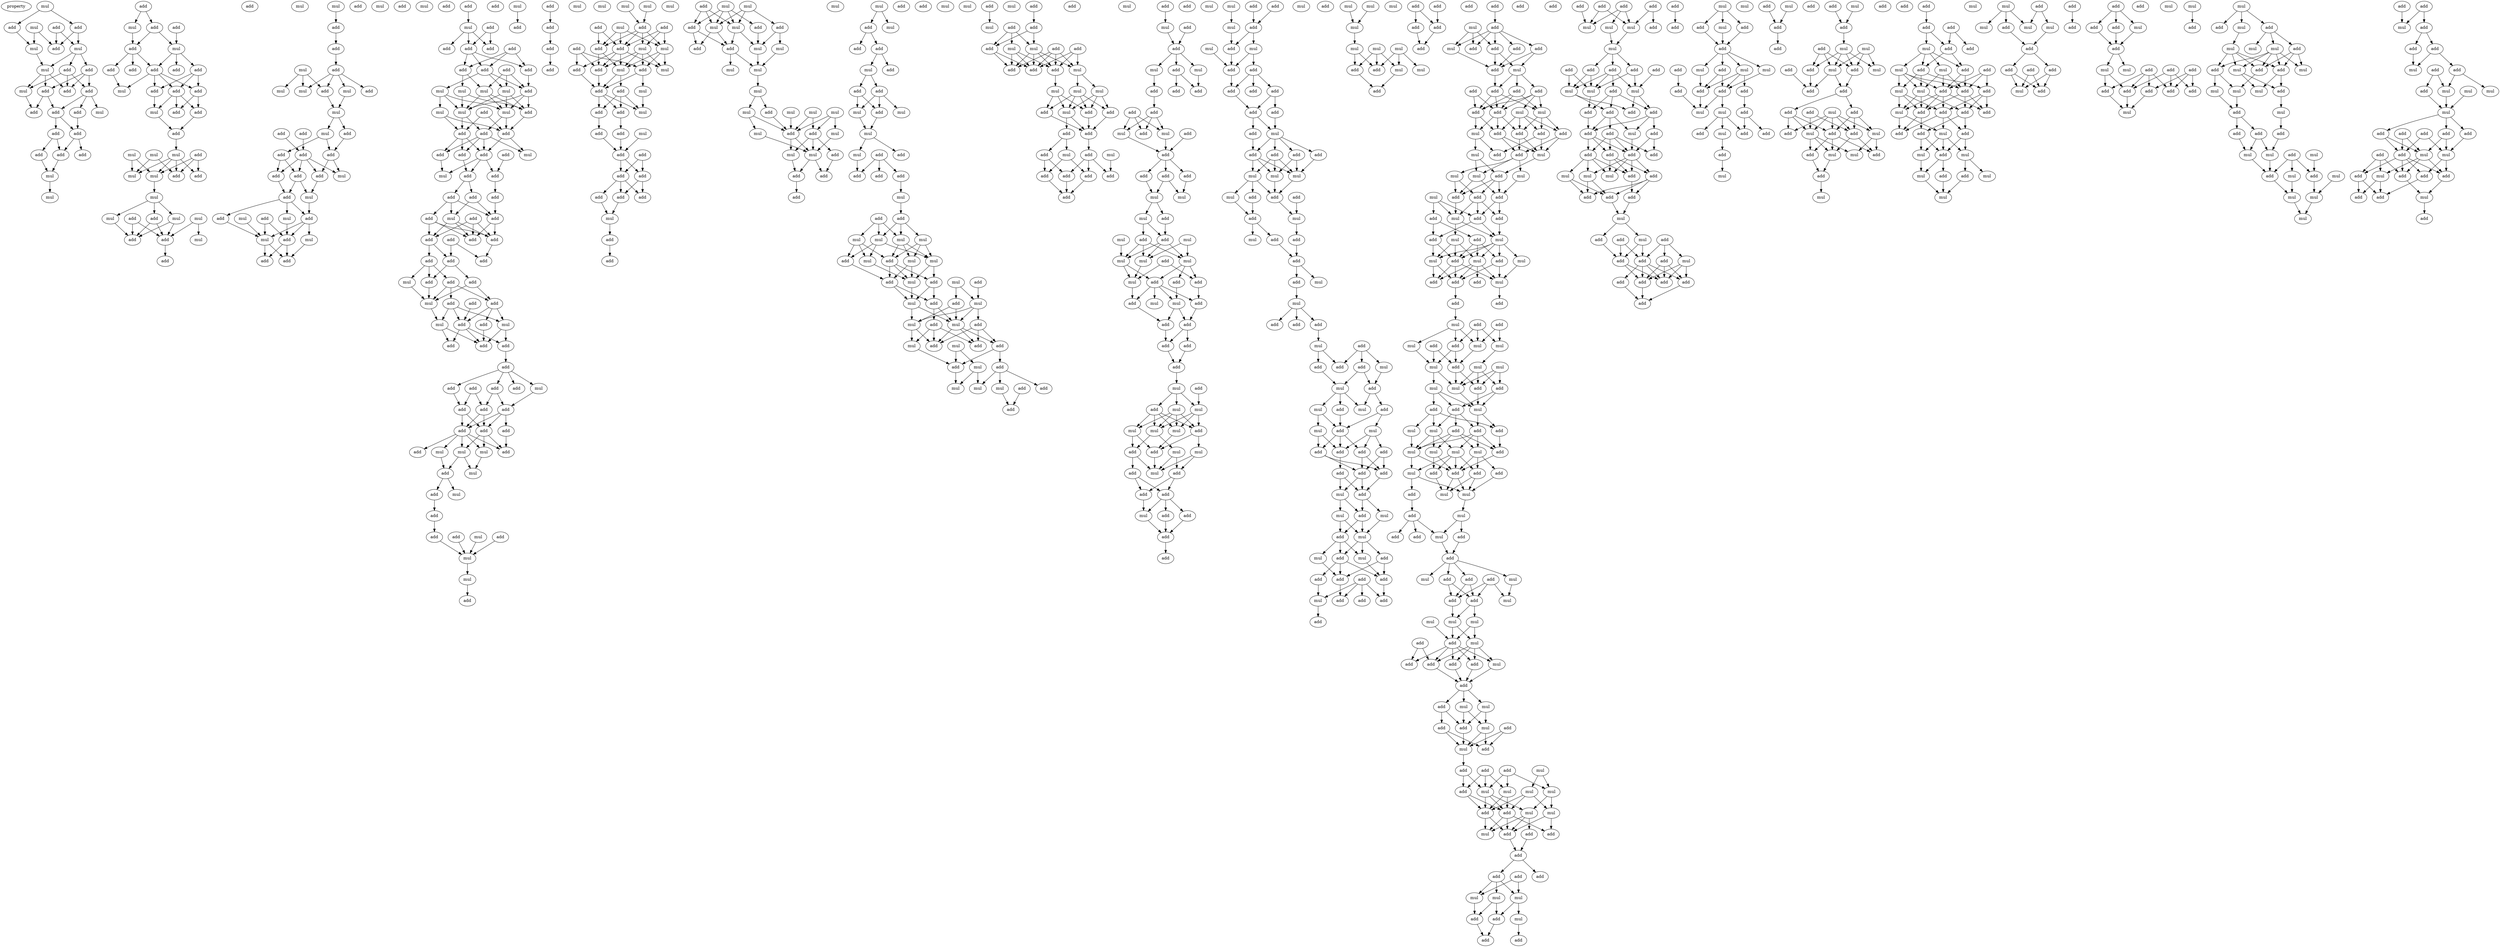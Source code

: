 digraph {
    node [fontcolor=black]
    property [mul=2,lf=1.4]
    0 [ label = mul ];
    1 [ label = add ];
    2 [ label = mul ];
    3 [ label = add ];
    4 [ label = add ];
    5 [ label = mul ];
    6 [ label = add ];
    7 [ label = mul ];
    8 [ label = add ];
    9 [ label = add ];
    10 [ label = mul ];
    11 [ label = add ];
    12 [ label = mul ];
    13 [ label = add ];
    14 [ label = add ];
    15 [ label = add ];
    16 [ label = add ];
    17 [ label = add ];
    18 [ label = mul ];
    19 [ label = add ];
    20 [ label = add ];
    21 [ label = add ];
    22 [ label = add ];
    23 [ label = add ];
    24 [ label = add ];
    25 [ label = mul ];
    26 [ label = mul ];
    27 [ label = mul ];
    28 [ label = add ];
    29 [ label = add ];
    30 [ label = add ];
    31 [ label = mul ];
    32 [ label = add ];
    33 [ label = add ];
    34 [ label = add ];
    35 [ label = add ];
    36 [ label = add ];
    37 [ label = add ];
    38 [ label = add ];
    39 [ label = add ];
    40 [ label = mul ];
    41 [ label = add ];
    42 [ label = mul ];
    43 [ label = add ];
    44 [ label = add ];
    45 [ label = add ];
    46 [ label = mul ];
    47 [ label = add ];
    48 [ label = mul ];
    49 [ label = mul ];
    50 [ label = mul ];
    51 [ label = mul ];
    52 [ label = add ];
    53 [ label = mul ];
    54 [ label = add ];
    55 [ label = mul ];
    56 [ label = mul ];
    57 [ label = add ];
    58 [ label = mul ];
    59 [ label = add ];
    60 [ label = mul ];
    61 [ label = mul ];
    62 [ label = add ];
    63 [ label = add ];
    64 [ label = add ];
    65 [ label = mul ];
    66 [ label = add ];
    67 [ label = add ];
    68 [ label = add ];
    69 [ label = mul ];
    70 [ label = mul ];
    71 [ label = add ];
    72 [ label = mul ];
    73 [ label = add ];
    74 [ label = mul ];
    75 [ label = mul ];
    76 [ label = add ];
    77 [ label = mul ];
    78 [ label = mul ];
    79 [ label = add ];
    80 [ label = add ];
    81 [ label = add ];
    82 [ label = add ];
    83 [ label = add ];
    84 [ label = add ];
    85 [ label = add ];
    86 [ label = mul ];
    87 [ label = add ];
    88 [ label = add ];
    89 [ label = add ];
    90 [ label = mul ];
    91 [ label = mul ];
    92 [ label = add ];
    93 [ label = add ];
    94 [ label = mul ];
    95 [ label = add ];
    96 [ label = mul ];
    97 [ label = mul ];
    98 [ label = add ];
    99 [ label = add ];
    100 [ label = add ];
    101 [ label = add ];
    102 [ label = mul ];
    103 [ label = add ];
    104 [ label = add ];
    105 [ label = mul ];
    106 [ label = add ];
    107 [ label = add ];
    108 [ label = add ];
    109 [ label = add ];
    110 [ label = add ];
    111 [ label = add ];
    112 [ label = add ];
    113 [ label = add ];
    114 [ label = add ];
    115 [ label = add ];
    116 [ label = mul ];
    117 [ label = add ];
    118 [ label = mul ];
    119 [ label = mul ];
    120 [ label = mul ];
    121 [ label = mul ];
    122 [ label = mul ];
    123 [ label = add ];
    124 [ label = add ];
    125 [ label = mul ];
    126 [ label = add ];
    127 [ label = add ];
    128 [ label = add ];
    129 [ label = add ];
    130 [ label = add ];
    131 [ label = add ];
    132 [ label = add ];
    133 [ label = mul ];
    134 [ label = add ];
    135 [ label = mul ];
    136 [ label = add ];
    137 [ label = add ];
    138 [ label = add ];
    139 [ label = add ];
    140 [ label = add ];
    141 [ label = add ];
    142 [ label = mul ];
    143 [ label = add ];
    144 [ label = add ];
    145 [ label = add ];
    146 [ label = add ];
    147 [ label = add ];
    148 [ label = add ];
    149 [ label = add ];
    150 [ label = add ];
    151 [ label = add ];
    152 [ label = mul ];
    153 [ label = add ];
    154 [ label = add ];
    155 [ label = add ];
    156 [ label = mul ];
    157 [ label = add ];
    158 [ label = add ];
    159 [ label = mul ];
    160 [ label = add ];
    161 [ label = add ];
    162 [ label = mul ];
    163 [ label = add ];
    164 [ label = add ];
    165 [ label = add ];
    166 [ label = add ];
    167 [ label = mul ];
    168 [ label = add ];
    169 [ label = add ];
    170 [ label = add ];
    171 [ label = add ];
    172 [ label = add ];
    173 [ label = add ];
    174 [ label = add ];
    175 [ label = add ];
    176 [ label = add ];
    177 [ label = add ];
    178 [ label = mul ];
    179 [ label = add ];
    180 [ label = add ];
    181 [ label = mul ];
    182 [ label = mul ];
    183 [ label = add ];
    184 [ label = mul ];
    185 [ label = add ];
    186 [ label = mul ];
    187 [ label = add ];
    188 [ label = add ];
    189 [ label = add ];
    190 [ label = mul ];
    191 [ label = add ];
    192 [ label = mul ];
    193 [ label = mul ];
    194 [ label = add ];
    195 [ label = mul ];
    196 [ label = add ];
    197 [ label = mul ];
    198 [ label = add ];
    199 [ label = add ];
    200 [ label = mul ];
    201 [ label = add ];
    202 [ label = add ];
    203 [ label = mul ];
    204 [ label = mul ];
    205 [ label = add ];
    206 [ label = add ];
    207 [ label = mul ];
    208 [ label = add ];
    209 [ label = add ];
    210 [ label = mul ];
    211 [ label = add ];
    212 [ label = mul ];
    213 [ label = add ];
    214 [ label = mul ];
    215 [ label = add ];
    216 [ label = add ];
    217 [ label = add ];
    218 [ label = mul ];
    219 [ label = mul ];
    220 [ label = add ];
    221 [ label = add ];
    222 [ label = add ];
    223 [ label = mul ];
    224 [ label = add ];
    225 [ label = add ];
    226 [ label = add ];
    227 [ label = mul ];
    228 [ label = add ];
    229 [ label = add ];
    230 [ label = add ];
    231 [ label = add ];
    232 [ label = add ];
    233 [ label = add ];
    234 [ label = add ];
    235 [ label = mul ];
    236 [ label = mul ];
    237 [ label = add ];
    238 [ label = add ];
    239 [ label = add ];
    240 [ label = mul ];
    241 [ label = mul ];
    242 [ label = mul ];
    243 [ label = add ];
    244 [ label = mul ];
    245 [ label = add ];
    246 [ label = mul ];
    247 [ label = add ];
    248 [ label = mul ];
    249 [ label = mul ];
    250 [ label = add ];
    251 [ label = add ];
    252 [ label = mul ];
    253 [ label = mul ];
    254 [ label = mul ];
    255 [ label = add ];
    256 [ label = mul ];
    257 [ label = mul ];
    258 [ label = mul ];
    259 [ label = mul ];
    260 [ label = add ];
    261 [ label = mul ];
    262 [ label = add ];
    263 [ label = mul ];
    264 [ label = mul ];
    265 [ label = add ];
    266 [ label = mul ];
    267 [ label = add ];
    268 [ label = add ];
    269 [ label = add ];
    270 [ label = mul ];
    271 [ label = add ];
    272 [ label = mul ];
    273 [ label = add ];
    274 [ label = add ];
    275 [ label = add ];
    276 [ label = mul ];
    277 [ label = add ];
    278 [ label = add ];
    279 [ label = add ];
    280 [ label = mul ];
    281 [ label = mul ];
    282 [ label = add ];
    283 [ label = mul ];
    284 [ label = mul ];
    285 [ label = add ];
    286 [ label = add ];
    287 [ label = add ];
    288 [ label = add ];
    289 [ label = add ];
    290 [ label = add ];
    291 [ label = mul ];
    292 [ label = mul ];
    293 [ label = add ];
    294 [ label = add ];
    295 [ label = mul ];
    296 [ label = mul ];
    297 [ label = mul ];
    298 [ label = mul ];
    299 [ label = mul ];
    300 [ label = add ];
    301 [ label = add ];
    302 [ label = mul ];
    303 [ label = mul ];
    304 [ label = mul ];
    305 [ label = add ];
    306 [ label = mul ];
    307 [ label = add ];
    308 [ label = add ];
    309 [ label = mul ];
    310 [ label = mul ];
    311 [ label = add ];
    312 [ label = add ];
    313 [ label = mul ];
    314 [ label = mul ];
    315 [ label = add ];
    316 [ label = add ];
    317 [ label = add ];
    318 [ label = add ];
    319 [ label = mul ];
    320 [ label = mul ];
    321 [ label = add ];
    322 [ label = add ];
    323 [ label = add ];
    324 [ label = mul ];
    325 [ label = mul ];
    326 [ label = mul ];
    327 [ label = add ];
    328 [ label = mul ];
    329 [ label = add ];
    330 [ label = add ];
    331 [ label = mul ];
    332 [ label = add ];
    333 [ label = mul ];
    334 [ label = mul ];
    335 [ label = add ];
    336 [ label = add ];
    337 [ label = add ];
    338 [ label = add ];
    339 [ label = mul ];
    340 [ label = add ];
    341 [ label = mul ];
    342 [ label = add ];
    343 [ label = add ];
    344 [ label = add ];
    345 [ label = add ];
    346 [ label = mul ];
    347 [ label = mul ];
    348 [ label = mul ];
    349 [ label = mul ];
    350 [ label = mul ];
    351 [ label = add ];
    352 [ label = add ];
    353 [ label = add ];
    354 [ label = add ];
    355 [ label = add ];
    356 [ label = mul ];
    357 [ label = add ];
    358 [ label = mul ];
    359 [ label = add ];
    360 [ label = add ];
    361 [ label = add ];
    362 [ label = add ];
    363 [ label = add ];
    364 [ label = add ];
    365 [ label = add ];
    366 [ label = mul ];
    367 [ label = add ];
    368 [ label = mul ];
    369 [ label = add ];
    370 [ label = add ];
    371 [ label = mul ];
    372 [ label = add ];
    373 [ label = mul ];
    374 [ label = add ];
    375 [ label = add ];
    376 [ label = add ];
    377 [ label = add ];
    378 [ label = add ];
    379 [ label = add ];
    380 [ label = add ];
    381 [ label = add ];
    382 [ label = mul ];
    383 [ label = mul ];
    384 [ label = add ];
    385 [ label = add ];
    386 [ label = add ];
    387 [ label = add ];
    388 [ label = mul ];
    389 [ label = mul ];
    390 [ label = mul ];
    391 [ label = add ];
    392 [ label = mul ];
    393 [ label = mul ];
    394 [ label = add ];
    395 [ label = add ];
    396 [ label = add ];
    397 [ label = mul ];
    398 [ label = mul ];
    399 [ label = mul ];
    400 [ label = add ];
    401 [ label = add ];
    402 [ label = mul ];
    403 [ label = add ];
    404 [ label = mul ];
    405 [ label = add ];
    406 [ label = add ];
    407 [ label = mul ];
    408 [ label = add ];
    409 [ label = add ];
    410 [ label = add ];
    411 [ label = add ];
    412 [ label = add ];
    413 [ label = mul ];
    414 [ label = add ];
    415 [ label = mul ];
    416 [ label = mul ];
    417 [ label = add ];
    418 [ label = add ];
    419 [ label = mul ];
    420 [ label = mul ];
    421 [ label = mul ];
    422 [ label = mul ];
    423 [ label = add ];
    424 [ label = mul ];
    425 [ label = add ];
    426 [ label = mul ];
    427 [ label = add ];
    428 [ label = add ];
    429 [ label = add ];
    430 [ label = add ];
    431 [ label = mul ];
    432 [ label = add ];
    433 [ label = mul ];
    434 [ label = add ];
    435 [ label = add ];
    436 [ label = add ];
    437 [ label = add ];
    438 [ label = mul ];
    439 [ label = add ];
    440 [ label = add ];
    441 [ label = mul ];
    442 [ label = mul ];
    443 [ label = mul ];
    444 [ label = mul ];
    445 [ label = add ];
    446 [ label = add ];
    447 [ label = add ];
    448 [ label = add ];
    449 [ label = add ];
    450 [ label = add ];
    451 [ label = add ];
    452 [ label = add ];
    453 [ label = add ];
    454 [ label = mul ];
    455 [ label = add ];
    456 [ label = add ];
    457 [ label = add ];
    458 [ label = add ];
    459 [ label = mul ];
    460 [ label = mul ];
    461 [ label = mul ];
    462 [ label = add ];
    463 [ label = add ];
    464 [ label = add ];
    465 [ label = mul ];
    466 [ label = add ];
    467 [ label = mul ];
    468 [ label = add ];
    469 [ label = mul ];
    470 [ label = add ];
    471 [ label = add ];
    472 [ label = add ];
    473 [ label = mul ];
    474 [ label = add ];
    475 [ label = mul ];
    476 [ label = add ];
    477 [ label = add ];
    478 [ label = add ];
    479 [ label = mul ];
    480 [ label = add ];
    481 [ label = add ];
    482 [ label = add ];
    483 [ label = mul ];
    484 [ label = add ];
    485 [ label = mul ];
    486 [ label = add ];
    487 [ label = add ];
    488 [ label = add ];
    489 [ label = mul ];
    490 [ label = mul ];
    491 [ label = add ];
    492 [ label = mul ];
    493 [ label = mul ];
    494 [ label = add ];
    495 [ label = add ];
    496 [ label = add ];
    497 [ label = add ];
    498 [ label = add ];
    499 [ label = add ];
    500 [ label = add ];
    501 [ label = add ];
    502 [ label = mul ];
    503 [ label = mul ];
    504 [ label = add ];
    505 [ label = mul ];
    506 [ label = mul ];
    507 [ label = add ];
    508 [ label = mul ];
    509 [ label = mul ];
    510 [ label = add ];
    511 [ label = add ];
    512 [ label = add ];
    513 [ label = add ];
    514 [ label = add ];
    515 [ label = add ];
    516 [ label = add ];
    517 [ label = add ];
    518 [ label = add ];
    519 [ label = mul ];
    520 [ label = add ];
    521 [ label = mul ];
    522 [ label = mul ];
    523 [ label = mul ];
    524 [ label = mul ];
    525 [ label = mul ];
    526 [ label = mul ];
    527 [ label = mul ];
    528 [ label = add ];
    529 [ label = mul ];
    530 [ label = mul ];
    531 [ label = add ];
    532 [ label = add ];
    533 [ label = add ];
    534 [ label = add ];
    535 [ label = add ];
    536 [ label = add ];
    537 [ label = add ];
    538 [ label = add ];
    539 [ label = add ];
    540 [ label = mul ];
    541 [ label = add ];
    542 [ label = mul ];
    543 [ label = add ];
    544 [ label = add ];
    545 [ label = add ];
    546 [ label = add ];
    547 [ label = add ];
    548 [ label = mul ];
    549 [ label = add ];
    550 [ label = add ];
    551 [ label = add ];
    552 [ label = add ];
    553 [ label = add ];
    554 [ label = mul ];
    555 [ label = mul ];
    556 [ label = add ];
    557 [ label = mul ];
    558 [ label = add ];
    559 [ label = add ];
    560 [ label = add ];
    561 [ label = add ];
    562 [ label = mul ];
    563 [ label = mul ];
    564 [ label = add ];
    565 [ label = add ];
    566 [ label = add ];
    567 [ label = mul ];
    568 [ label = mul ];
    569 [ label = mul ];
    570 [ label = add ];
    571 [ label = mul ];
    572 [ label = add ];
    573 [ label = add ];
    574 [ label = add ];
    575 [ label = add ];
    576 [ label = add ];
    577 [ label = mul ];
    578 [ label = mul ];
    579 [ label = add ];
    580 [ label = mul ];
    581 [ label = add ];
    582 [ label = mul ];
    583 [ label = add ];
    584 [ label = add ];
    585 [ label = mul ];
    586 [ label = mul ];
    587 [ label = add ];
    588 [ label = add ];
    589 [ label = add ];
    590 [ label = mul ];
    591 [ label = add ];
    592 [ label = add ];
    593 [ label = add ];
    594 [ label = add ];
    595 [ label = mul ];
    596 [ label = mul ];
    597 [ label = add ];
    598 [ label = mul ];
    599 [ label = add ];
    600 [ label = mul ];
    601 [ label = mul ];
    602 [ label = mul ];
    603 [ label = mul ];
    604 [ label = add ];
    605 [ label = mul ];
    606 [ label = add ];
    607 [ label = add ];
    608 [ label = mul ];
    609 [ label = add ];
    610 [ label = add ];
    611 [ label = mul ];
    612 [ label = add ];
    613 [ label = mul ];
    614 [ label = add ];
    615 [ label = add ];
    616 [ label = mul ];
    617 [ label = mul ];
    618 [ label = mul ];
    619 [ label = add ];
    620 [ label = mul ];
    621 [ label = mul ];
    622 [ label = add ];
    623 [ label = add ];
    624 [ label = mul ];
    625 [ label = add ];
    626 [ label = add ];
    627 [ label = mul ];
    628 [ label = mul ];
    629 [ label = add ];
    630 [ label = add ];
    631 [ label = mul ];
    632 [ label = add ];
    633 [ label = mul ];
    634 [ label = add ];
    635 [ label = add ];
    636 [ label = add ];
    637 [ label = mul ];
    638 [ label = add ];
    639 [ label = mul ];
    640 [ label = add ];
    641 [ label = add ];
    642 [ label = add ];
    643 [ label = add ];
    644 [ label = mul ];
    645 [ label = mul ];
    646 [ label = mul ];
    647 [ label = mul ];
    648 [ label = add ];
    649 [ label = add ];
    650 [ label = mul ];
    651 [ label = add ];
    652 [ label = add ];
    653 [ label = mul ];
    654 [ label = add ];
    655 [ label = add ];
    656 [ label = add ];
    657 [ label = mul ];
    658 [ label = add ];
    659 [ label = mul ];
    660 [ label = mul ];
    661 [ label = add ];
    662 [ label = add ];
    663 [ label = add ];
    664 [ label = mul ];
    665 [ label = add ];
    666 [ label = add ];
    667 [ label = mul ];
    668 [ label = add ];
    669 [ label = add ];
    670 [ label = mul ];
    671 [ label = add ];
    672 [ label = mul ];
    673 [ label = mul ];
    674 [ label = mul ];
    675 [ label = add ];
    676 [ label = mul ];
    677 [ label = add ];
    678 [ label = mul ];
    679 [ label = add ];
    680 [ label = add ];
    681 [ label = add ];
    682 [ label = mul ];
    683 [ label = add ];
    684 [ label = add ];
    685 [ label = add ];
    686 [ label = add ];
    687 [ label = mul ];
    688 [ label = mul ];
    689 [ label = mul ];
    690 [ label = mul ];
    691 [ label = add ];
    692 [ label = add ];
    693 [ label = add ];
    694 [ label = add ];
    695 [ label = add ];
    696 [ label = add ];
    697 [ label = add ];
    698 [ label = add ];
    699 [ label = add ];
    700 [ label = add ];
    701 [ label = add ];
    702 [ label = add ];
    703 [ label = mul ];
    704 [ label = mul ];
    705 [ label = mul ];
    706 [ label = add ];
    707 [ label = mul ];
    708 [ label = add ];
    709 [ label = add ];
    710 [ label = add ];
    711 [ label = add ];
    712 [ label = add ];
    713 [ label = mul ];
    714 [ label = add ];
    715 [ label = mul ];
    716 [ label = mul ];
    717 [ label = add ];
    718 [ label = add ];
    719 [ label = add ];
    720 [ label = add ];
    721 [ label = mul ];
    722 [ label = add ];
    723 [ label = add ];
    724 [ label = add ];
    725 [ label = add ];
    726 [ label = add ];
    727 [ label = add ];
    728 [ label = add ];
    729 [ label = mul ];
    730 [ label = mul ];
    731 [ label = add ];
    732 [ label = add ];
    733 [ label = mul ];
    734 [ label = add ];
    735 [ label = add ];
    736 [ label = add ];
    737 [ label = mul ];
    738 [ label = mul ];
    739 [ label = add ];
    740 [ label = add ];
    741 [ label = add ];
    742 [ label = add ];
    743 [ label = add ];
    744 [ label = add ];
    745 [ label = mul ];
    746 [ label = add ];
    747 [ label = add ];
    748 [ label = add ];
    749 [ label = add ];
    750 [ label = add ];
    751 [ label = mul ];
    752 [ label = add ];
    753 [ label = mul ];
    754 [ label = mul ];
    755 [ label = add ];
    756 [ label = add ];
    757 [ label = add ];
    758 [ label = mul ];
    759 [ label = mul ];
    760 [ label = mul ];
    761 [ label = add ];
    762 [ label = add ];
    763 [ label = add ];
    764 [ label = add ];
    765 [ label = add ];
    766 [ label = mul ];
    767 [ label = mul ];
    768 [ label = add ];
    769 [ label = add ];
    770 [ label = add ];
    771 [ label = mul ];
    772 [ label = add ];
    773 [ label = add ];
    774 [ label = add ];
    775 [ label = mul ];
    776 [ label = mul ];
    777 [ label = add ];
    778 [ label = add ];
    779 [ label = add ];
    780 [ label = add ];
    781 [ label = mul ];
    782 [ label = add ];
    783 [ label = add ];
    784 [ label = add ];
    785 [ label = mul ];
    786 [ label = mul ];
    787 [ label = add ];
    788 [ label = add ];
    789 [ label = mul ];
    790 [ label = add ];
    791 [ label = mul ];
    792 [ label = add ];
    793 [ label = add ];
    794 [ label = mul ];
    795 [ label = add ];
    796 [ label = add ];
    797 [ label = add ];
    798 [ label = add ];
    799 [ label = add ];
    800 [ label = mul ];
    801 [ label = add ];
    802 [ label = mul ];
    803 [ label = add ];
    804 [ label = mul ];
    805 [ label = mul ];
    806 [ label = add ];
    807 [ label = add ];
    808 [ label = add ];
    809 [ label = mul ];
    810 [ label = add ];
    811 [ label = add ];
    812 [ label = add ];
    813 [ label = add ];
    814 [ label = add ];
    815 [ label = mul ];
    816 [ label = add ];
    817 [ label = add ];
    818 [ label = mul ];
    819 [ label = mul ];
    820 [ label = add ];
    821 [ label = mul ];
    822 [ label = add ];
    823 [ label = add ];
    824 [ label = add ];
    825 [ label = mul ];
    826 [ label = add ];
    827 [ label = mul ];
    828 [ label = add ];
    829 [ label = add ];
    830 [ label = add ];
    831 [ label = mul ];
    832 [ label = add ];
    833 [ label = mul ];
    834 [ label = add ];
    835 [ label = add ];
    836 [ label = mul ];
    837 [ label = add ];
    838 [ label = mul ];
    839 [ label = add ];
    840 [ label = mul ];
    841 [ label = mul ];
    842 [ label = add ];
    843 [ label = mul ];
    844 [ label = mul ];
    845 [ label = add ];
    846 [ label = mul ];
    847 [ label = mul ];
    848 [ label = mul ];
    849 [ label = add ];
    850 [ label = add ];
    851 [ label = add ];
    852 [ label = add ];
    853 [ label = add ];
    854 [ label = add ];
    855 [ label = mul ];
    856 [ label = add ];
    857 [ label = add ];
    858 [ label = add ];
    859 [ label = add ];
    860 [ label = add ];
    861 [ label = add ];
    862 [ label = mul ];
    863 [ label = add ];
    864 [ label = mul ];
    865 [ label = add ];
    866 [ label = add ];
    867 [ label = mul ];
    868 [ label = add ];
    869 [ label = add ];
    870 [ label = add ];
    871 [ label = add ];
    872 [ label = add ];
    873 [ label = add ];
    874 [ label = mul ];
    875 [ label = mul ];
    876 [ label = mul ];
    877 [ label = add ];
    878 [ label = mul ];
    879 [ label = add ];
    880 [ label = add ];
    881 [ label = mul ];
    882 [ label = add ];
    883 [ label = mul ];
    884 [ label = mul ];
    885 [ label = mul ];
    886 [ label = add ];
    887 [ label = add ];
    888 [ label = add ];
    889 [ label = mul ];
    890 [ label = mul ];
    891 [ label = mul ];
    892 [ label = add ];
    893 [ label = mul ];
    894 [ label = mul ];
    895 [ label = add ];
    896 [ label = mul ];
    897 [ label = add ];
    898 [ label = add ];
    899 [ label = add ];
    900 [ label = mul ];
    901 [ label = mul ];
    902 [ label = mul ];
    903 [ label = add ];
    904 [ label = add ];
    905 [ label = add ];
    906 [ label = mul ];
    907 [ label = mul ];
    908 [ label = add ];
    909 [ label = add ];
    910 [ label = mul ];
    911 [ label = mul ];
    912 [ label = add ];
    913 [ label = mul ];
    914 [ label = mul ];
    915 [ label = add ];
    916 [ label = add ];
    917 [ label = add ];
    918 [ label = add ];
    919 [ label = mul ];
    920 [ label = add ];
    921 [ label = mul ];
    922 [ label = mul ];
    923 [ label = mul ];
    924 [ label = mul ];
    925 [ label = add ];
    926 [ label = add ];
    927 [ label = add ];
    928 [ label = add ];
    929 [ label = add ];
    930 [ label = add ];
    931 [ label = mul ];
    932 [ label = add ];
    933 [ label = mul ];
    934 [ label = add ];
    935 [ label = mul ];
    936 [ label = add ];
    937 [ label = add ];
    938 [ label = add ];
    939 [ label = mul ];
    940 [ label = add ];
    941 [ label = add ];
    942 [ label = add ];
    0 -> 1 [ name = 0 ];
    0 -> 3 [ name = 1 ];
    1 -> 6 [ name = 2 ];
    1 -> 7 [ name = 3 ];
    2 -> 5 [ name = 4 ];
    2 -> 6 [ name = 5 ];
    3 -> 5 [ name = 6 ];
    4 -> 6 [ name = 7 ];
    4 -> 7 [ name = 8 ];
    5 -> 10 [ name = 9 ];
    7 -> 8 [ name = 10 ];
    7 -> 9 [ name = 11 ];
    7 -> 10 [ name = 12 ];
    8 -> 11 [ name = 13 ];
    8 -> 12 [ name = 14 ];
    8 -> 14 [ name = 15 ];
    9 -> 11 [ name = 16 ];
    9 -> 13 [ name = 17 ];
    9 -> 14 [ name = 18 ];
    10 -> 12 [ name = 19 ];
    10 -> 13 [ name = 20 ];
    10 -> 14 [ name = 21 ];
    11 -> 15 [ name = 22 ];
    11 -> 17 [ name = 23 ];
    11 -> 18 [ name = 24 ];
    12 -> 16 [ name = 25 ];
    13 -> 16 [ name = 26 ];
    13 -> 17 [ name = 27 ];
    15 -> 19 [ name = 28 ];
    17 -> 19 [ name = 29 ];
    17 -> 20 [ name = 30 ];
    19 -> 21 [ name = 31 ];
    19 -> 23 [ name = 32 ];
    20 -> 22 [ name = 33 ];
    20 -> 23 [ name = 34 ];
    22 -> 25 [ name = 35 ];
    23 -> 25 [ name = 36 ];
    24 -> 26 [ name = 37 ];
    24 -> 28 [ name = 38 ];
    25 -> 27 [ name = 39 ];
    26 -> 32 [ name = 40 ];
    28 -> 31 [ name = 41 ];
    28 -> 32 [ name = 42 ];
    29 -> 31 [ name = 43 ];
    31 -> 34 [ name = 44 ];
    31 -> 36 [ name = 45 ];
    31 -> 37 [ name = 46 ];
    32 -> 33 [ name = 47 ];
    32 -> 35 [ name = 48 ];
    32 -> 37 [ name = 49 ];
    35 -> 40 [ name = 50 ];
    36 -> 38 [ name = 51 ];
    36 -> 39 [ name = 52 ];
    36 -> 41 [ name = 53 ];
    37 -> 38 [ name = 54 ];
    37 -> 39 [ name = 55 ];
    37 -> 40 [ name = 56 ];
    37 -> 41 [ name = 57 ];
    38 -> 42 [ name = 58 ];
    38 -> 43 [ name = 59 ];
    38 -> 44 [ name = 60 ];
    39 -> 43 [ name = 61 ];
    39 -> 44 [ name = 62 ];
    41 -> 42 [ name = 63 ];
    42 -> 45 [ name = 64 ];
    44 -> 45 [ name = 65 ];
    45 -> 49 [ name = 66 ];
    46 -> 51 [ name = 67 ];
    46 -> 53 [ name = 68 ];
    47 -> 51 [ name = 69 ];
    47 -> 52 [ name = 70 ];
    47 -> 54 [ name = 71 ];
    49 -> 51 [ name = 72 ];
    49 -> 52 [ name = 73 ];
    49 -> 53 [ name = 74 ];
    49 -> 54 [ name = 75 ];
    50 -> 52 [ name = 76 ];
    50 -> 53 [ name = 77 ];
    51 -> 55 [ name = 78 ];
    55 -> 56 [ name = 79 ];
    55 -> 57 [ name = 80 ];
    55 -> 58 [ name = 81 ];
    56 -> 62 [ name = 82 ];
    56 -> 63 [ name = 83 ];
    57 -> 62 [ name = 84 ];
    57 -> 63 [ name = 85 ];
    58 -> 63 [ name = 86 ];
    59 -> 62 [ name = 87 ];
    59 -> 63 [ name = 88 ];
    60 -> 61 [ name = 89 ];
    60 -> 62 [ name = 90 ];
    62 -> 64 [ name = 91 ];
    65 -> 67 [ name = 92 ];
    67 -> 68 [ name = 93 ];
    68 -> 71 [ name = 94 ];
    70 -> 72 [ name = 95 ];
    70 -> 74 [ name = 96 ];
    70 -> 76 [ name = 97 ];
    71 -> 72 [ name = 98 ];
    71 -> 73 [ name = 99 ];
    71 -> 75 [ name = 100 ];
    71 -> 76 [ name = 101 ];
    75 -> 77 [ name = 102 ];
    76 -> 77 [ name = 103 ];
    77 -> 78 [ name = 104 ];
    77 -> 81 [ name = 105 ];
    78 -> 83 [ name = 106 ];
    78 -> 84 [ name = 107 ];
    79 -> 82 [ name = 108 ];
    80 -> 82 [ name = 109 ];
    81 -> 83 [ name = 110 ];
    82 -> 85 [ name = 111 ];
    82 -> 86 [ name = 112 ];
    82 -> 87 [ name = 113 ];
    82 -> 88 [ name = 114 ];
    83 -> 85 [ name = 115 ];
    83 -> 86 [ name = 116 ];
    84 -> 87 [ name = 117 ];
    84 -> 88 [ name = 118 ];
    85 -> 90 [ name = 119 ];
    87 -> 89 [ name = 120 ];
    87 -> 90 [ name = 121 ];
    88 -> 89 [ name = 122 ];
    89 -> 92 [ name = 123 ];
    89 -> 93 [ name = 124 ];
    89 -> 94 [ name = 125 ];
    90 -> 92 [ name = 126 ];
    91 -> 96 [ name = 127 ];
    92 -> 96 [ name = 128 ];
    92 -> 97 [ name = 129 ];
    92 -> 98 [ name = 130 ];
    93 -> 96 [ name = 131 ];
    94 -> 98 [ name = 132 ];
    95 -> 96 [ name = 133 ];
    95 -> 98 [ name = 134 ];
    96 -> 99 [ name = 135 ];
    96 -> 100 [ name = 136 ];
    97 -> 100 [ name = 137 ];
    98 -> 99 [ name = 138 ];
    98 -> 100 [ name = 139 ];
    104 -> 105 [ name = 140 ];
    105 -> 109 [ name = 141 ];
    105 -> 110 [ name = 142 ];
    105 -> 111 [ name = 143 ];
    106 -> 109 [ name = 144 ];
    106 -> 111 [ name = 145 ];
    107 -> 112 [ name = 146 ];
    107 -> 113 [ name = 147 ];
    107 -> 115 [ name = 148 ];
    111 -> 112 [ name = 149 ];
    111 -> 113 [ name = 150 ];
    111 -> 115 [ name = 151 ];
    112 -> 117 [ name = 152 ];
    113 -> 116 [ name = 153 ];
    113 -> 117 [ name = 154 ];
    113 -> 120 [ name = 155 ];
    114 -> 116 [ name = 156 ];
    114 -> 117 [ name = 157 ];
    114 -> 118 [ name = 158 ];
    115 -> 118 [ name = 159 ];
    115 -> 119 [ name = 160 ];
    116 -> 121 [ name = 161 ];
    116 -> 122 [ name = 162 ];
    116 -> 124 [ name = 163 ];
    117 -> 121 [ name = 164 ];
    117 -> 122 [ name = 165 ];
    117 -> 124 [ name = 166 ];
    118 -> 121 [ name = 167 ];
    118 -> 122 [ name = 168 ];
    118 -> 124 [ name = 169 ];
    119 -> 121 [ name = 170 ];
    119 -> 124 [ name = 171 ];
    120 -> 121 [ name = 172 ];
    120 -> 122 [ name = 173 ];
    120 -> 125 [ name = 174 ];
    121 -> 126 [ name = 175 ];
    121 -> 128 [ name = 176 ];
    122 -> 126 [ name = 177 ];
    122 -> 127 [ name = 178 ];
    123 -> 127 [ name = 179 ];
    123 -> 128 [ name = 180 ];
    124 -> 127 [ name = 181 ];
    125 -> 127 [ name = 182 ];
    125 -> 128 [ name = 183 ];
    126 -> 129 [ name = 184 ];
    126 -> 130 [ name = 185 ];
    126 -> 131 [ name = 186 ];
    126 -> 133 [ name = 187 ];
    127 -> 129 [ name = 188 ];
    127 -> 133 [ name = 189 ];
    128 -> 129 [ name = 190 ];
    128 -> 130 [ name = 191 ];
    128 -> 131 [ name = 192 ];
    129 -> 134 [ name = 193 ];
    129 -> 135 [ name = 194 ];
    129 -> 136 [ name = 195 ];
    130 -> 134 [ name = 196 ];
    131 -> 135 [ name = 197 ];
    132 -> 136 [ name = 198 ];
    134 -> 137 [ name = 199 ];
    134 -> 138 [ name = 200 ];
    136 -> 139 [ name = 201 ];
    137 -> 140 [ name = 202 ];
    137 -> 142 [ name = 203 ];
    137 -> 143 [ name = 204 ];
    138 -> 140 [ name = 205 ];
    138 -> 142 [ name = 206 ];
    139 -> 140 [ name = 207 ];
    140 -> 145 [ name = 208 ];
    140 -> 147 [ name = 209 ];
    141 -> 144 [ name = 210 ];
    141 -> 145 [ name = 211 ];
    141 -> 147 [ name = 212 ];
    142 -> 144 [ name = 213 ];
    142 -> 145 [ name = 214 ];
    142 -> 147 [ name = 215 ];
    143 -> 144 [ name = 216 ];
    143 -> 145 [ name = 217 ];
    143 -> 147 [ name = 218 ];
    144 -> 149 [ name = 219 ];
    144 -> 150 [ name = 220 ];
    145 -> 148 [ name = 221 ];
    146 -> 148 [ name = 222 ];
    146 -> 149 [ name = 223 ];
    149 -> 151 [ name = 224 ];
    149 -> 154 [ name = 225 ];
    150 -> 151 [ name = 226 ];
    150 -> 152 [ name = 227 ];
    150 -> 153 [ name = 228 ];
    151 -> 156 [ name = 229 ];
    152 -> 156 [ name = 230 ];
    153 -> 156 [ name = 231 ];
    153 -> 157 [ name = 232 ];
    153 -> 158 [ name = 233 ];
    154 -> 156 [ name = 234 ];
    154 -> 158 [ name = 235 ];
    155 -> 160 [ name = 236 ];
    156 -> 162 [ name = 237 ];
    157 -> 159 [ name = 238 ];
    157 -> 160 [ name = 239 ];
    157 -> 162 [ name = 240 ];
    158 -> 159 [ name = 241 ];
    158 -> 160 [ name = 242 ];
    158 -> 161 [ name = 243 ];
    159 -> 164 [ name = 244 ];
    159 -> 165 [ name = 245 ];
    160 -> 163 [ name = 246 ];
    160 -> 164 [ name = 247 ];
    160 -> 165 [ name = 248 ];
    161 -> 165 [ name = 249 ];
    162 -> 163 [ name = 250 ];
    162 -> 165 [ name = 251 ];
    164 -> 166 [ name = 252 ];
    166 -> 167 [ name = 253 ];
    166 -> 168 [ name = 254 ];
    166 -> 169 [ name = 255 ];
    166 -> 170 [ name = 256 ];
    167 -> 173 [ name = 257 ];
    169 -> 172 [ name = 258 ];
    169 -> 173 [ name = 259 ];
    170 -> 174 [ name = 260 ];
    171 -> 172 [ name = 261 ];
    171 -> 174 [ name = 262 ];
    172 -> 175 [ name = 263 ];
    172 -> 176 [ name = 264 ];
    173 -> 175 [ name = 265 ];
    173 -> 176 [ name = 266 ];
    173 -> 177 [ name = 267 ];
    174 -> 175 [ name = 268 ];
    174 -> 176 [ name = 269 ];
    175 -> 179 [ name = 270 ];
    175 -> 181 [ name = 271 ];
    175 -> 182 [ name = 272 ];
    176 -> 178 [ name = 273 ];
    176 -> 179 [ name = 274 ];
    176 -> 180 [ name = 275 ];
    176 -> 181 [ name = 276 ];
    176 -> 182 [ name = 277 ];
    177 -> 179 [ name = 278 ];
    178 -> 183 [ name = 279 ];
    181 -> 184 [ name = 280 ];
    182 -> 183 [ name = 281 ];
    182 -> 184 [ name = 282 ];
    183 -> 185 [ name = 283 ];
    183 -> 186 [ name = 284 ];
    185 -> 187 [ name = 285 ];
    187 -> 189 [ name = 286 ];
    188 -> 193 [ name = 287 ];
    189 -> 193 [ name = 288 ];
    190 -> 193 [ name = 289 ];
    191 -> 193 [ name = 290 ];
    192 -> 194 [ name = 291 ];
    193 -> 195 [ name = 292 ];
    195 -> 198 [ name = 293 ];
    196 -> 199 [ name = 294 ];
    199 -> 201 [ name = 295 ];
    201 -> 202 [ name = 296 ];
    203 -> 205 [ name = 297 ];
    204 -> 205 [ name = 298 ];
    205 -> 209 [ name = 299 ];
    205 -> 210 [ name = 300 ];
    205 -> 212 [ name = 301 ];
    205 -> 213 [ name = 302 ];
    206 -> 210 [ name = 303 ];
    206 -> 212 [ name = 304 ];
    206 -> 213 [ name = 305 ];
    207 -> 209 [ name = 306 ];
    207 -> 212 [ name = 307 ];
    207 -> 213 [ name = 308 ];
    208 -> 209 [ name = 309 ];
    208 -> 213 [ name = 310 ];
    209 -> 214 [ name = 311 ];
    209 -> 216 [ name = 312 ];
    210 -> 214 [ name = 313 ];
    210 -> 216 [ name = 314 ];
    210 -> 217 [ name = 315 ];
    210 -> 218 [ name = 316 ];
    211 -> 215 [ name = 317 ];
    211 -> 216 [ name = 318 ];
    211 -> 217 [ name = 319 ];
    212 -> 214 [ name = 320 ];
    212 -> 217 [ name = 321 ];
    212 -> 218 [ name = 322 ];
    213 -> 214 [ name = 323 ];
    213 -> 215 [ name = 324 ];
    213 -> 216 [ name = 325 ];
    213 -> 218 [ name = 326 ];
    214 -> 220 [ name = 327 ];
    214 -> 221 [ name = 328 ];
    215 -> 220 [ name = 329 ];
    216 -> 220 [ name = 330 ];
    217 -> 219 [ name = 331 ];
    217 -> 220 [ name = 332 ];
    219 -> 223 [ name = 333 ];
    220 -> 222 [ name = 334 ];
    220 -> 223 [ name = 335 ];
    220 -> 224 [ name = 336 ];
    221 -> 222 [ name = 337 ];
    221 -> 223 [ name = 338 ];
    221 -> 224 [ name = 339 ];
    222 -> 226 [ name = 340 ];
    224 -> 225 [ name = 341 ];
    225 -> 229 [ name = 342 ];
    226 -> 229 [ name = 343 ];
    227 -> 229 [ name = 344 ];
    228 -> 230 [ name = 345 ];
    228 -> 231 [ name = 346 ];
    229 -> 230 [ name = 347 ];
    229 -> 231 [ name = 348 ];
    230 -> 232 [ name = 349 ];
    230 -> 233 [ name = 350 ];
    230 -> 234 [ name = 351 ];
    231 -> 233 [ name = 352 ];
    231 -> 234 [ name = 353 ];
    232 -> 235 [ name = 354 ];
    233 -> 235 [ name = 355 ];
    235 -> 237 [ name = 356 ];
    237 -> 239 [ name = 357 ];
    238 -> 244 [ name = 358 ];
    238 -> 246 [ name = 359 ];
    238 -> 247 [ name = 360 ];
    240 -> 244 [ name = 361 ];
    240 -> 245 [ name = 362 ];
    240 -> 246 [ name = 363 ];
    242 -> 243 [ name = 364 ];
    242 -> 244 [ name = 365 ];
    242 -> 246 [ name = 366 ];
    242 -> 247 [ name = 367 ];
    243 -> 248 [ name = 368 ];
    244 -> 248 [ name = 369 ];
    244 -> 250 [ name = 370 ];
    245 -> 248 [ name = 371 ];
    245 -> 249 [ name = 372 ];
    246 -> 250 [ name = 373 ];
    246 -> 251 [ name = 374 ];
    247 -> 250 [ name = 375 ];
    247 -> 251 [ name = 376 ];
    248 -> 252 [ name = 377 ];
    249 -> 252 [ name = 378 ];
    250 -> 252 [ name = 379 ];
    250 -> 253 [ name = 380 ];
    252 -> 254 [ name = 381 ];
    254 -> 255 [ name = 382 ];
    254 -> 259 [ name = 383 ];
    255 -> 262 [ name = 384 ];
    256 -> 260 [ name = 385 ];
    256 -> 262 [ name = 386 ];
    256 -> 263 [ name = 387 ];
    257 -> 262 [ name = 388 ];
    258 -> 260 [ name = 389 ];
    258 -> 262 [ name = 390 ];
    259 -> 261 [ name = 391 ];
    259 -> 262 [ name = 392 ];
    260 -> 264 [ name = 393 ];
    260 -> 265 [ name = 394 ];
    260 -> 266 [ name = 395 ];
    261 -> 264 [ name = 396 ];
    262 -> 264 [ name = 397 ];
    262 -> 266 [ name = 398 ];
    263 -> 264 [ name = 399 ];
    264 -> 267 [ name = 400 ];
    264 -> 268 [ name = 401 ];
    265 -> 267 [ name = 402 ];
    266 -> 268 [ name = 403 ];
    268 -> 269 [ name = 404 ];
    270 -> 271 [ name = 405 ];
    270 -> 272 [ name = 406 ];
    271 -> 273 [ name = 407 ];
    271 -> 274 [ name = 408 ];
    274 -> 276 [ name = 409 ];
    274 -> 277 [ name = 410 ];
    276 -> 278 [ name = 411 ];
    276 -> 279 [ name = 412 ];
    278 -> 281 [ name = 413 ];
    278 -> 282 [ name = 414 ];
    279 -> 280 [ name = 415 ];
    279 -> 281 [ name = 416 ];
    279 -> 282 [ name = 417 ];
    281 -> 283 [ name = 418 ];
    282 -> 283 [ name = 419 ];
    283 -> 284 [ name = 420 ];
    283 -> 286 [ name = 421 ];
    284 -> 287 [ name = 422 ];
    285 -> 287 [ name = 423 ];
    285 -> 288 [ name = 424 ];
    285 -> 289 [ name = 425 ];
    289 -> 292 [ name = 426 ];
    292 -> 293 [ name = 427 ];
    293 -> 296 [ name = 428 ];
    293 -> 297 [ name = 429 ];
    293 -> 298 [ name = 430 ];
    294 -> 295 [ name = 431 ];
    294 -> 297 [ name = 432 ];
    294 -> 298 [ name = 433 ];
    295 -> 300 [ name = 434 ];
    295 -> 301 [ name = 435 ];
    295 -> 303 [ name = 436 ];
    296 -> 299 [ name = 437 ];
    296 -> 301 [ name = 438 ];
    296 -> 302 [ name = 439 ];
    297 -> 299 [ name = 440 ];
    297 -> 300 [ name = 441 ];
    297 -> 303 [ name = 442 ];
    298 -> 299 [ name = 443 ];
    298 -> 301 [ name = 444 ];
    298 -> 302 [ name = 445 ];
    299 -> 306 [ name = 446 ];
    299 -> 308 [ name = 447 ];
    300 -> 305 [ name = 448 ];
    301 -> 305 [ name = 449 ];
    301 -> 306 [ name = 450 ];
    301 -> 308 [ name = 451 ];
    302 -> 305 [ name = 452 ];
    302 -> 306 [ name = 453 ];
    303 -> 306 [ name = 454 ];
    304 -> 310 [ name = 455 ];
    304 -> 312 [ name = 456 ];
    305 -> 309 [ name = 457 ];
    305 -> 311 [ name = 458 ];
    306 -> 309 [ name = 459 ];
    307 -> 310 [ name = 460 ];
    308 -> 309 [ name = 461 ];
    308 -> 311 [ name = 462 ];
    309 -> 313 [ name = 463 ];
    309 -> 314 [ name = 464 ];
    310 -> 313 [ name = 465 ];
    310 -> 314 [ name = 466 ];
    310 -> 315 [ name = 467 ];
    311 -> 313 [ name = 468 ];
    311 -> 316 [ name = 469 ];
    312 -> 313 [ name = 470 ];
    312 -> 314 [ name = 471 ];
    313 -> 317 [ name = 472 ];
    313 -> 318 [ name = 473 ];
    313 -> 321 [ name = 474 ];
    314 -> 317 [ name = 475 ];
    314 -> 319 [ name = 476 ];
    315 -> 317 [ name = 477 ];
    315 -> 318 [ name = 478 ];
    315 -> 321 [ name = 479 ];
    316 -> 317 [ name = 480 ];
    316 -> 318 [ name = 481 ];
    316 -> 319 [ name = 482 ];
    319 -> 322 [ name = 483 ];
    320 -> 322 [ name = 484 ];
    320 -> 324 [ name = 485 ];
    321 -> 322 [ name = 486 ];
    321 -> 323 [ name = 487 ];
    322 -> 325 [ name = 488 ];
    323 -> 326 [ name = 489 ];
    323 -> 328 [ name = 490 ];
    323 -> 329 [ name = 491 ];
    324 -> 325 [ name = 492 ];
    324 -> 328 [ name = 493 ];
    326 -> 330 [ name = 494 ];
    327 -> 330 [ name = 495 ];
    332 -> 334 [ name = 496 ];
    335 -> 336 [ name = 497 ];
    336 -> 339 [ name = 498 ];
    336 -> 340 [ name = 499 ];
    337 -> 339 [ name = 500 ];
    337 -> 340 [ name = 501 ];
    337 -> 341 [ name = 502 ];
    338 -> 343 [ name = 503 ];
    338 -> 344 [ name = 504 ];
    338 -> 345 [ name = 505 ];
    338 -> 346 [ name = 506 ];
    339 -> 343 [ name = 507 ];
    339 -> 344 [ name = 508 ];
    339 -> 345 [ name = 509 ];
    339 -> 346 [ name = 510 ];
    340 -> 343 [ name = 511 ];
    340 -> 344 [ name = 512 ];
    341 -> 343 [ name = 513 ];
    341 -> 344 [ name = 514 ];
    341 -> 345 [ name = 515 ];
    342 -> 343 [ name = 516 ];
    342 -> 345 [ name = 517 ];
    342 -> 346 [ name = 518 ];
    345 -> 349 [ name = 519 ];
    346 -> 347 [ name = 520 ];
    346 -> 348 [ name = 521 ];
    347 -> 350 [ name = 522 ];
    347 -> 351 [ name = 523 ];
    347 -> 352 [ name = 524 ];
    347 -> 353 [ name = 525 ];
    348 -> 350 [ name = 526 ];
    348 -> 351 [ name = 527 ];
    348 -> 352 [ name = 528 ];
    349 -> 350 [ name = 529 ];
    349 -> 352 [ name = 530 ];
    349 -> 353 [ name = 531 ];
    350 -> 354 [ name = 532 ];
    350 -> 355 [ name = 533 ];
    351 -> 354 [ name = 534 ];
    352 -> 354 [ name = 535 ];
    353 -> 354 [ name = 536 ];
    354 -> 359 [ name = 537 ];
    355 -> 356 [ name = 538 ];
    355 -> 357 [ name = 539 ];
    356 -> 360 [ name = 540 ];
    356 -> 363 [ name = 541 ];
    357 -> 362 [ name = 542 ];
    357 -> 363 [ name = 543 ];
    358 -> 361 [ name = 544 ];
    359 -> 360 [ name = 545 ];
    359 -> 361 [ name = 546 ];
    359 -> 362 [ name = 547 ];
    360 -> 364 [ name = 548 ];
    362 -> 364 [ name = 549 ];
    363 -> 364 [ name = 550 ];
    367 -> 368 [ name = 551 ];
    368 -> 370 [ name = 552 ];
    369 -> 370 [ name = 553 ];
    370 -> 371 [ name = 554 ];
    370 -> 372 [ name = 555 ];
    370 -> 373 [ name = 556 ];
    371 -> 377 [ name = 557 ];
    372 -> 375 [ name = 558 ];
    372 -> 376 [ name = 559 ];
    373 -> 376 [ name = 560 ];
    377 -> 378 [ name = 561 ];
    378 -> 381 [ name = 562 ];
    378 -> 382 [ name = 563 ];
    378 -> 383 [ name = 564 ];
    379 -> 381 [ name = 565 ];
    379 -> 382 [ name = 566 ];
    379 -> 383 [ name = 567 ];
    380 -> 384 [ name = 568 ];
    382 -> 384 [ name = 569 ];
    383 -> 384 [ name = 570 ];
    384 -> 385 [ name = 571 ];
    384 -> 386 [ name = 572 ];
    384 -> 387 [ name = 573 ];
    385 -> 389 [ name = 574 ];
    386 -> 388 [ name = 575 ];
    386 -> 389 [ name = 576 ];
    387 -> 388 [ name = 577 ];
    389 -> 390 [ name = 578 ];
    389 -> 391 [ name = 579 ];
    390 -> 394 [ name = 580 ];
    390 -> 395 [ name = 581 ];
    391 -> 394 [ name = 582 ];
    392 -> 398 [ name = 583 ];
    393 -> 397 [ name = 584 ];
    393 -> 399 [ name = 585 ];
    394 -> 397 [ name = 586 ];
    394 -> 398 [ name = 587 ];
    394 -> 399 [ name = 588 ];
    395 -> 397 [ name = 589 ];
    395 -> 398 [ name = 590 ];
    395 -> 399 [ name = 591 ];
    396 -> 401 [ name = 592 ];
    396 -> 402 [ name = 593 ];
    397 -> 402 [ name = 594 ];
    398 -> 402 [ name = 595 ];
    398 -> 403 [ name = 596 ];
    399 -> 400 [ name = 597 ];
    399 -> 401 [ name = 598 ];
    399 -> 403 [ name = 599 ];
    400 -> 404 [ name = 600 ];
    401 -> 406 [ name = 601 ];
    402 -> 405 [ name = 602 ];
    403 -> 404 [ name = 603 ];
    403 -> 405 [ name = 604 ];
    403 -> 406 [ name = 605 ];
    403 -> 407 [ name = 606 ];
    404 -> 408 [ name = 607 ];
    404 -> 409 [ name = 608 ];
    405 -> 408 [ name = 609 ];
    406 -> 409 [ name = 610 ];
    408 -> 410 [ name = 611 ];
    409 -> 410 [ name = 612 ];
    409 -> 411 [ name = 613 ];
    410 -> 412 [ name = 614 ];
    411 -> 412 [ name = 615 ];
    412 -> 413 [ name = 616 ];
    413 -> 415 [ name = 617 ];
    413 -> 416 [ name = 618 ];
    413 -> 417 [ name = 619 ];
    414 -> 415 [ name = 620 ];
    415 -> 418 [ name = 621 ];
    415 -> 419 [ name = 622 ];
    415 -> 420 [ name = 623 ];
    416 -> 418 [ name = 624 ];
    416 -> 419 [ name = 625 ];
    416 -> 420 [ name = 626 ];
    416 -> 421 [ name = 627 ];
    417 -> 418 [ name = 628 ];
    417 -> 419 [ name = 629 ];
    417 -> 420 [ name = 630 ];
    417 -> 421 [ name = 631 ];
    418 -> 424 [ name = 632 ];
    418 -> 425 [ name = 633 ];
    419 -> 425 [ name = 634 ];
    420 -> 422 [ name = 635 ];
    420 -> 423 [ name = 636 ];
    421 -> 423 [ name = 637 ];
    421 -> 425 [ name = 638 ];
    422 -> 426 [ name = 639 ];
    422 -> 428 [ name = 640 ];
    423 -> 426 [ name = 641 ];
    423 -> 427 [ name = 642 ];
    424 -> 426 [ name = 643 ];
    424 -> 428 [ name = 644 ];
    425 -> 426 [ name = 645 ];
    427 -> 429 [ name = 646 ];
    427 -> 430 [ name = 647 ];
    428 -> 429 [ name = 648 ];
    428 -> 430 [ name = 649 ];
    429 -> 431 [ name = 650 ];
    430 -> 431 [ name = 651 ];
    430 -> 432 [ name = 652 ];
    430 -> 434 [ name = 653 ];
    431 -> 435 [ name = 654 ];
    432 -> 435 [ name = 655 ];
    434 -> 435 [ name = 656 ];
    435 -> 439 [ name = 657 ];
    436 -> 440 [ name = 658 ];
    437 -> 440 [ name = 659 ];
    438 -> 441 [ name = 660 ];
    440 -> 444 [ name = 661 ];
    440 -> 445 [ name = 662 ];
    441 -> 445 [ name = 663 ];
    442 -> 446 [ name = 664 ];
    444 -> 446 [ name = 665 ];
    444 -> 447 [ name = 666 ];
    445 -> 446 [ name = 667 ];
    446 -> 449 [ name = 668 ];
    447 -> 448 [ name = 669 ];
    447 -> 449 [ name = 670 ];
    447 -> 450 [ name = 671 ];
    449 -> 452 [ name = 672 ];
    450 -> 451 [ name = 673 ];
    450 -> 452 [ name = 674 ];
    451 -> 454 [ name = 675 ];
    452 -> 453 [ name = 676 ];
    452 -> 454 [ name = 677 ];
    453 -> 455 [ name = 678 ];
    454 -> 455 [ name = 679 ];
    454 -> 456 [ name = 680 ];
    454 -> 457 [ name = 681 ];
    454 -> 458 [ name = 682 ];
    455 -> 459 [ name = 683 ];
    455 -> 460 [ name = 684 ];
    455 -> 461 [ name = 685 ];
    456 -> 459 [ name = 686 ];
    456 -> 460 [ name = 687 ];
    457 -> 459 [ name = 688 ];
    457 -> 460 [ name = 689 ];
    457 -> 461 [ name = 690 ];
    458 -> 459 [ name = 691 ];
    459 -> 463 [ name = 692 ];
    460 -> 463 [ name = 693 ];
    461 -> 463 [ name = 694 ];
    461 -> 464 [ name = 695 ];
    461 -> 465 [ name = 696 ];
    462 -> 467 [ name = 697 ];
    463 -> 467 [ name = 698 ];
    464 -> 466 [ name = 699 ];
    465 -> 466 [ name = 700 ];
    466 -> 469 [ name = 701 ];
    466 -> 470 [ name = 702 ];
    467 -> 468 [ name = 703 ];
    468 -> 471 [ name = 704 ];
    470 -> 471 [ name = 705 ];
    471 -> 472 [ name = 706 ];
    471 -> 473 [ name = 707 ];
    472 -> 475 [ name = 708 ];
    475 -> 476 [ name = 709 ];
    475 -> 477 [ name = 710 ];
    475 -> 478 [ name = 711 ];
    478 -> 479 [ name = 712 ];
    479 -> 481 [ name = 713 ];
    479 -> 482 [ name = 714 ];
    480 -> 482 [ name = 715 ];
    480 -> 483 [ name = 716 ];
    480 -> 484 [ name = 717 ];
    481 -> 485 [ name = 718 ];
    483 -> 486 [ name = 719 ];
    484 -> 485 [ name = 720 ];
    484 -> 486 [ name = 721 ];
    485 -> 487 [ name = 722 ];
    485 -> 489 [ name = 723 ];
    485 -> 490 [ name = 724 ];
    486 -> 488 [ name = 725 ];
    486 -> 489 [ name = 726 ];
    487 -> 491 [ name = 727 ];
    488 -> 491 [ name = 728 ];
    488 -> 492 [ name = 729 ];
    490 -> 491 [ name = 730 ];
    490 -> 493 [ name = 731 ];
    491 -> 494 [ name = 732 ];
    491 -> 496 [ name = 733 ];
    491 -> 497 [ name = 734 ];
    492 -> 495 [ name = 735 ];
    492 -> 496 [ name = 736 ];
    492 -> 497 [ name = 737 ];
    493 -> 494 [ name = 738 ];
    493 -> 496 [ name = 739 ];
    494 -> 499 [ name = 740 ];
    494 -> 500 [ name = 741 ];
    495 -> 499 [ name = 742 ];
    495 -> 500 [ name = 743 ];
    496 -> 498 [ name = 744 ];
    497 -> 499 [ name = 745 ];
    497 -> 500 [ name = 746 ];
    498 -> 501 [ name = 747 ];
    498 -> 502 [ name = 748 ];
    499 -> 501 [ name = 749 ];
    500 -> 501 [ name = 750 ];
    500 -> 502 [ name = 751 ];
    501 -> 503 [ name = 752 ];
    501 -> 504 [ name = 753 ];
    502 -> 504 [ name = 754 ];
    502 -> 505 [ name = 755 ];
    503 -> 506 [ name = 756 ];
    504 -> 506 [ name = 757 ];
    504 -> 507 [ name = 758 ];
    505 -> 506 [ name = 759 ];
    505 -> 507 [ name = 760 ];
    506 -> 509 [ name = 761 ];
    506 -> 510 [ name = 762 ];
    506 -> 511 [ name = 763 ];
    507 -> 508 [ name = 764 ];
    507 -> 509 [ name = 765 ];
    507 -> 511 [ name = 766 ];
    508 -> 513 [ name = 767 ];
    509 -> 514 [ name = 768 ];
    510 -> 513 [ name = 769 ];
    510 -> 514 [ name = 770 ];
    511 -> 512 [ name = 771 ];
    511 -> 513 [ name = 772 ];
    511 -> 514 [ name = 773 ];
    512 -> 519 [ name = 774 ];
    513 -> 516 [ name = 775 ];
    514 -> 517 [ name = 776 ];
    515 -> 516 [ name = 777 ];
    515 -> 517 [ name = 778 ];
    515 -> 518 [ name = 779 ];
    515 -> 519 [ name = 780 ];
    519 -> 520 [ name = 781 ];
    521 -> 524 [ name = 782 ];
    522 -> 524 [ name = 783 ];
    524 -> 527 [ name = 784 ];
    525 -> 528 [ name = 785 ];
    525 -> 529 [ name = 786 ];
    525 -> 531 [ name = 787 ];
    526 -> 529 [ name = 788 ];
    526 -> 530 [ name = 789 ];
    526 -> 531 [ name = 790 ];
    527 -> 528 [ name = 791 ];
    527 -> 531 [ name = 792 ];
    528 -> 532 [ name = 793 ];
    529 -> 532 [ name = 794 ];
    533 -> 536 [ name = 795 ];
    533 -> 537 [ name = 796 ];
    534 -> 537 [ name = 797 ];
    536 -> 538 [ name = 798 ];
    537 -> 538 [ name = 799 ];
    539 -> 541 [ name = 800 ];
    540 -> 542 [ name = 801 ];
    540 -> 543 [ name = 802 ];
    540 -> 544 [ name = 803 ];
    541 -> 542 [ name = 804 ];
    541 -> 543 [ name = 805 ];
    541 -> 544 [ name = 806 ];
    541 -> 545 [ name = 807 ];
    541 -> 546 [ name = 808 ];
    542 -> 547 [ name = 809 ];
    543 -> 547 [ name = 810 ];
    543 -> 548 [ name = 811 ];
    545 -> 547 [ name = 812 ];
    546 -> 547 [ name = 813 ];
    546 -> 548 [ name = 814 ];
    547 -> 550 [ name = 815 ];
    548 -> 549 [ name = 816 ];
    548 -> 550 [ name = 817 ];
    548 -> 551 [ name = 818 ];
    549 -> 553 [ name = 819 ];
    549 -> 554 [ name = 820 ];
    549 -> 555 [ name = 821 ];
    549 -> 556 [ name = 822 ];
    550 -> 553 [ name = 823 ];
    550 -> 554 [ name = 824 ];
    550 -> 556 [ name = 825 ];
    551 -> 553 [ name = 826 ];
    551 -> 554 [ name = 827 ];
    551 -> 556 [ name = 828 ];
    552 -> 553 [ name = 829 ];
    552 -> 556 [ name = 830 ];
    553 -> 557 [ name = 831 ];
    553 -> 559 [ name = 832 ];
    554 -> 558 [ name = 833 ];
    554 -> 560 [ name = 834 ];
    554 -> 561 [ name = 835 ];
    555 -> 558 [ name = 836 ];
    555 -> 559 [ name = 837 ];
    555 -> 560 [ name = 838 ];
    555 -> 561 [ name = 839 ];
    556 -> 557 [ name = 840 ];
    556 -> 559 [ name = 841 ];
    556 -> 560 [ name = 842 ];
    557 -> 563 [ name = 843 ];
    557 -> 564 [ name = 844 ];
    558 -> 562 [ name = 845 ];
    558 -> 565 [ name = 846 ];
    559 -> 562 [ name = 847 ];
    559 -> 565 [ name = 848 ];
    560 -> 562 [ name = 849 ];
    560 -> 565 [ name = 850 ];
    561 -> 562 [ name = 851 ];
    561 -> 564 [ name = 852 ];
    562 -> 566 [ name = 853 ];
    563 -> 566 [ name = 854 ];
    563 -> 569 [ name = 855 ];
    565 -> 567 [ name = 856 ];
    565 -> 568 [ name = 857 ];
    565 -> 569 [ name = 858 ];
    566 -> 570 [ name = 859 ];
    566 -> 572 [ name = 860 ];
    566 -> 573 [ name = 861 ];
    567 -> 570 [ name = 862 ];
    567 -> 572 [ name = 863 ];
    568 -> 573 [ name = 864 ];
    569 -> 570 [ name = 865 ];
    569 -> 573 [ name = 866 ];
    570 -> 577 [ name = 867 ];
    571 -> 575 [ name = 868 ];
    571 -> 576 [ name = 869 ];
    571 -> 577 [ name = 870 ];
    572 -> 574 [ name = 871 ];
    572 -> 575 [ name = 872 ];
    572 -> 577 [ name = 873 ];
    573 -> 574 [ name = 874 ];
    573 -> 575 [ name = 875 ];
    574 -> 578 [ name = 876 ];
    575 -> 578 [ name = 877 ];
    575 -> 581 [ name = 878 ];
    576 -> 579 [ name = 879 ];
    576 -> 581 [ name = 880 ];
    577 -> 578 [ name = 881 ];
    577 -> 580 [ name = 882 ];
    578 -> 582 [ name = 883 ];
    578 -> 583 [ name = 884 ];
    578 -> 584 [ name = 885 ];
    578 -> 585 [ name = 886 ];
    578 -> 586 [ name = 887 ];
    579 -> 582 [ name = 888 ];
    579 -> 583 [ name = 889 ];
    579 -> 584 [ name = 890 ];
    580 -> 582 [ name = 891 ];
    580 -> 584 [ name = 892 ];
    580 -> 585 [ name = 893 ];
    581 -> 584 [ name = 894 ];
    581 -> 585 [ name = 895 ];
    582 -> 587 [ name = 896 ];
    582 -> 588 [ name = 897 ];
    582 -> 589 [ name = 898 ];
    582 -> 590 [ name = 899 ];
    583 -> 589 [ name = 900 ];
    583 -> 590 [ name = 901 ];
    584 -> 588 [ name = 902 ];
    584 -> 589 [ name = 903 ];
    584 -> 590 [ name = 904 ];
    585 -> 588 [ name = 905 ];
    585 -> 589 [ name = 906 ];
    586 -> 590 [ name = 907 ];
    589 -> 592 [ name = 908 ];
    590 -> 591 [ name = 909 ];
    592 -> 595 [ name = 910 ];
    593 -> 596 [ name = 911 ];
    593 -> 598 [ name = 912 ];
    594 -> 596 [ name = 913 ];
    594 -> 598 [ name = 914 ];
    594 -> 599 [ name = 915 ];
    595 -> 598 [ name = 916 ];
    595 -> 599 [ name = 917 ];
    595 -> 600 [ name = 918 ];
    596 -> 601 [ name = 919 ];
    597 -> 603 [ name = 920 ];
    597 -> 604 [ name = 921 ];
    598 -> 604 [ name = 922 ];
    599 -> 603 [ name = 923 ];
    599 -> 604 [ name = 924 ];
    600 -> 603 [ name = 925 ];
    601 -> 605 [ name = 926 ];
    601 -> 606 [ name = 927 ];
    601 -> 607 [ name = 928 ];
    602 -> 605 [ name = 929 ];
    602 -> 606 [ name = 930 ];
    602 -> 607 [ name = 931 ];
    603 -> 605 [ name = 932 ];
    603 -> 608 [ name = 933 ];
    604 -> 605 [ name = 934 ];
    604 -> 607 [ name = 935 ];
    605 -> 611 [ name = 936 ];
    606 -> 609 [ name = 937 ];
    606 -> 611 [ name = 938 ];
    607 -> 611 [ name = 939 ];
    608 -> 609 [ name = 940 ];
    608 -> 610 [ name = 941 ];
    608 -> 611 [ name = 942 ];
    609 -> 613 [ name = 943 ];
    609 -> 614 [ name = 944 ];
    609 -> 615 [ name = 945 ];
    610 -> 612 [ name = 946 ];
    610 -> 613 [ name = 947 ];
    610 -> 616 [ name = 948 ];
    611 -> 612 [ name = 949 ];
    611 -> 614 [ name = 950 ];
    612 -> 619 [ name = 951 ];
    613 -> 617 [ name = 952 ];
    613 -> 618 [ name = 953 ];
    613 -> 620 [ name = 954 ];
    614 -> 617 [ name = 955 ];
    614 -> 618 [ name = 956 ];
    614 -> 619 [ name = 957 ];
    614 -> 621 [ name = 958 ];
    615 -> 617 [ name = 959 ];
    615 -> 619 [ name = 960 ];
    615 -> 620 [ name = 961 ];
    615 -> 621 [ name = 962 ];
    616 -> 617 [ name = 963 ];
    617 -> 624 [ name = 964 ];
    617 -> 625 [ name = 965 ];
    618 -> 622 [ name = 966 ];
    618 -> 623 [ name = 967 ];
    618 -> 624 [ name = 968 ];
    618 -> 625 [ name = 969 ];
    619 -> 625 [ name = 970 ];
    620 -> 622 [ name = 971 ];
    620 -> 625 [ name = 972 ];
    621 -> 623 [ name = 973 ];
    621 -> 625 [ name = 974 ];
    621 -> 626 [ name = 975 ];
    622 -> 627 [ name = 976 ];
    623 -> 627 [ name = 977 ];
    623 -> 628 [ name = 978 ];
    624 -> 628 [ name = 979 ];
    624 -> 629 [ name = 980 ];
    625 -> 627 [ name = 981 ];
    625 -> 628 [ name = 982 ];
    626 -> 628 [ name = 983 ];
    628 -> 631 [ name = 984 ];
    629 -> 630 [ name = 985 ];
    630 -> 632 [ name = 986 ];
    630 -> 633 [ name = 987 ];
    630 -> 634 [ name = 988 ];
    631 -> 633 [ name = 989 ];
    631 -> 635 [ name = 990 ];
    633 -> 636 [ name = 991 ];
    635 -> 636 [ name = 992 ];
    636 -> 637 [ name = 993 ];
    636 -> 639 [ name = 994 ];
    636 -> 640 [ name = 995 ];
    636 -> 641 [ name = 996 ];
    637 -> 644 [ name = 997 ];
    638 -> 642 [ name = 998 ];
    638 -> 643 [ name = 999 ];
    638 -> 644 [ name = 1000 ];
    640 -> 642 [ name = 1001 ];
    640 -> 643 [ name = 1002 ];
    641 -> 642 [ name = 1003 ];
    641 -> 643 [ name = 1004 ];
    642 -> 646 [ name = 1005 ];
    642 -> 647 [ name = 1006 ];
    643 -> 647 [ name = 1007 ];
    645 -> 649 [ name = 1008 ];
    646 -> 649 [ name = 1009 ];
    646 -> 650 [ name = 1010 ];
    647 -> 649 [ name = 1011 ];
    647 -> 650 [ name = 1012 ];
    648 -> 651 [ name = 1013 ];
    648 -> 654 [ name = 1014 ];
    649 -> 651 [ name = 1015 ];
    649 -> 652 [ name = 1016 ];
    649 -> 653 [ name = 1017 ];
    649 -> 654 [ name = 1018 ];
    649 -> 655 [ name = 1019 ];
    650 -> 652 [ name = 1020 ];
    650 -> 653 [ name = 1021 ];
    650 -> 654 [ name = 1022 ];
    650 -> 655 [ name = 1023 ];
    652 -> 656 [ name = 1024 ];
    653 -> 656 [ name = 1025 ];
    654 -> 656 [ name = 1026 ];
    655 -> 656 [ name = 1027 ];
    656 -> 657 [ name = 1028 ];
    656 -> 658 [ name = 1029 ];
    656 -> 659 [ name = 1030 ];
    657 -> 660 [ name = 1031 ];
    657 -> 663 [ name = 1032 ];
    658 -> 662 [ name = 1033 ];
    658 -> 663 [ name = 1034 ];
    659 -> 660 [ name = 1035 ];
    659 -> 663 [ name = 1036 ];
    660 -> 664 [ name = 1037 ];
    660 -> 665 [ name = 1038 ];
    661 -> 664 [ name = 1039 ];
    661 -> 665 [ name = 1040 ];
    662 -> 664 [ name = 1041 ];
    662 -> 665 [ name = 1042 ];
    663 -> 664 [ name = 1043 ];
    664 -> 668 [ name = 1044 ];
    666 -> 671 [ name = 1045 ];
    666 -> 672 [ name = 1046 ];
    666 -> 673 [ name = 1047 ];
    667 -> 670 [ name = 1048 ];
    667 -> 674 [ name = 1049 ];
    668 -> 671 [ name = 1050 ];
    668 -> 673 [ name = 1051 ];
    669 -> 672 [ name = 1052 ];
    669 -> 673 [ name = 1053 ];
    669 -> 674 [ name = 1054 ];
    670 -> 675 [ name = 1055 ];
    670 -> 677 [ name = 1056 ];
    670 -> 678 [ name = 1057 ];
    671 -> 675 [ name = 1058 ];
    671 -> 677 [ name = 1059 ];
    672 -> 675 [ name = 1060 ];
    672 -> 677 [ name = 1061 ];
    673 -> 675 [ name = 1062 ];
    673 -> 676 [ name = 1063 ];
    673 -> 677 [ name = 1064 ];
    674 -> 676 [ name = 1065 ];
    674 -> 678 [ name = 1066 ];
    675 -> 681 [ name = 1067 ];
    675 -> 682 [ name = 1068 ];
    676 -> 679 [ name = 1069 ];
    676 -> 681 [ name = 1070 ];
    676 -> 682 [ name = 1071 ];
    677 -> 680 [ name = 1072 ];
    677 -> 681 [ name = 1073 ];
    677 -> 682 [ name = 1074 ];
    678 -> 680 [ name = 1075 ];
    678 -> 681 [ name = 1076 ];
    679 -> 683 [ name = 1077 ];
    681 -> 683 [ name = 1078 ];
    683 -> 684 [ name = 1079 ];
    683 -> 685 [ name = 1080 ];
    685 -> 687 [ name = 1081 ];
    685 -> 688 [ name = 1082 ];
    685 -> 689 [ name = 1083 ];
    686 -> 687 [ name = 1084 ];
    686 -> 688 [ name = 1085 ];
    687 -> 692 [ name = 1086 ];
    688 -> 690 [ name = 1087 ];
    688 -> 691 [ name = 1088 ];
    689 -> 691 [ name = 1089 ];
    689 -> 692 [ name = 1090 ];
    690 -> 695 [ name = 1091 ];
    691 -> 694 [ name = 1092 ];
    692 -> 694 [ name = 1093 ];
    697 -> 703 [ name = 1094 ];
    698 -> 703 [ name = 1095 ];
    698 -> 705 [ name = 1096 ];
    699 -> 703 [ name = 1097 ];
    699 -> 704 [ name = 1098 ];
    699 -> 705 [ name = 1099 ];
    700 -> 702 [ name = 1100 ];
    700 -> 705 [ name = 1101 ];
    701 -> 706 [ name = 1102 ];
    704 -> 707 [ name = 1103 ];
    705 -> 707 [ name = 1104 ];
    707 -> 708 [ name = 1105 ];
    707 -> 711 [ name = 1106 ];
    707 -> 712 [ name = 1107 ];
    708 -> 713 [ name = 1108 ];
    708 -> 714 [ name = 1109 ];
    708 -> 715 [ name = 1110 ];
    708 -> 716 [ name = 1111 ];
    709 -> 715 [ name = 1112 ];
    709 -> 716 [ name = 1113 ];
    710 -> 713 [ name = 1114 ];
    711 -> 715 [ name = 1115 ];
    711 -> 716 [ name = 1116 ];
    712 -> 713 [ name = 1117 ];
    712 -> 716 [ name = 1118 ];
    713 -> 718 [ name = 1119 ];
    713 -> 719 [ name = 1120 ];
    714 -> 717 [ name = 1121 ];
    714 -> 718 [ name = 1122 ];
    714 -> 720 [ name = 1123 ];
    715 -> 719 [ name = 1124 ];
    715 -> 720 [ name = 1125 ];
    716 -> 717 [ name = 1126 ];
    717 -> 722 [ name = 1127 ];
    718 -> 721 [ name = 1128 ];
    718 -> 722 [ name = 1129 ];
    718 -> 724 [ name = 1130 ];
    720 -> 721 [ name = 1131 ];
    720 -> 722 [ name = 1132 ];
    720 -> 723 [ name = 1133 ];
    721 -> 727 [ name = 1134 ];
    722 -> 725 [ name = 1135 ];
    722 -> 726 [ name = 1136 ];
    722 -> 727 [ name = 1137 ];
    723 -> 725 [ name = 1138 ];
    723 -> 726 [ name = 1139 ];
    723 -> 727 [ name = 1140 ];
    723 -> 728 [ name = 1141 ];
    724 -> 727 [ name = 1142 ];
    724 -> 728 [ name = 1143 ];
    725 -> 729 [ name = 1144 ];
    725 -> 730 [ name = 1145 ];
    725 -> 732 [ name = 1146 ];
    725 -> 733 [ name = 1147 ];
    726 -> 731 [ name = 1148 ];
    726 -> 732 [ name = 1149 ];
    726 -> 733 [ name = 1150 ];
    727 -> 730 [ name = 1151 ];
    727 -> 731 [ name = 1152 ];
    727 -> 732 [ name = 1153 ];
    727 -> 733 [ name = 1154 ];
    729 -> 735 [ name = 1155 ];
    729 -> 736 [ name = 1156 ];
    730 -> 735 [ name = 1157 ];
    730 -> 736 [ name = 1158 ];
    731 -> 734 [ name = 1159 ];
    731 -> 735 [ name = 1160 ];
    731 -> 736 [ name = 1161 ];
    732 -> 734 [ name = 1162 ];
    734 -> 737 [ name = 1163 ];
    736 -> 737 [ name = 1164 ];
    737 -> 738 [ name = 1165 ];
    737 -> 739 [ name = 1166 ];
    738 -> 742 [ name = 1167 ];
    738 -> 744 [ name = 1168 ];
    739 -> 742 [ name = 1169 ];
    740 -> 742 [ name = 1170 ];
    740 -> 744 [ name = 1171 ];
    741 -> 743 [ name = 1172 ];
    741 -> 744 [ name = 1173 ];
    741 -> 745 [ name = 1174 ];
    742 -> 747 [ name = 1175 ];
    742 -> 748 [ name = 1176 ];
    743 -> 747 [ name = 1177 ];
    743 -> 748 [ name = 1178 ];
    743 -> 749 [ name = 1179 ];
    744 -> 746 [ name = 1180 ];
    744 -> 747 [ name = 1181 ];
    744 -> 748 [ name = 1182 ];
    744 -> 749 [ name = 1183 ];
    745 -> 747 [ name = 1184 ];
    745 -> 748 [ name = 1185 ];
    745 -> 749 [ name = 1186 ];
    746 -> 750 [ name = 1187 ];
    747 -> 750 [ name = 1188 ];
    749 -> 750 [ name = 1189 ];
    751 -> 752 [ name = 1190 ];
    751 -> 754 [ name = 1191 ];
    751 -> 755 [ name = 1192 ];
    752 -> 756 [ name = 1193 ];
    754 -> 756 [ name = 1194 ];
    755 -> 756 [ name = 1195 ];
    756 -> 757 [ name = 1196 ];
    756 -> 758 [ name = 1197 ];
    756 -> 759 [ name = 1198 ];
    756 -> 760 [ name = 1199 ];
    757 -> 762 [ name = 1200 ];
    757 -> 763 [ name = 1201 ];
    758 -> 762 [ name = 1202 ];
    759 -> 762 [ name = 1203 ];
    759 -> 763 [ name = 1204 ];
    759 -> 764 [ name = 1205 ];
    760 -> 763 [ name = 1206 ];
    761 -> 765 [ name = 1207 ];
    762 -> 766 [ name = 1208 ];
    763 -> 766 [ name = 1209 ];
    763 -> 767 [ name = 1210 ];
    764 -> 768 [ name = 1211 ];
    765 -> 766 [ name = 1212 ];
    767 -> 769 [ name = 1213 ];
    767 -> 771 [ name = 1214 ];
    767 -> 772 [ name = 1215 ];
    768 -> 770 [ name = 1216 ];
    768 -> 772 [ name = 1217 ];
    771 -> 773 [ name = 1218 ];
    773 -> 775 [ name = 1219 ];
    774 -> 778 [ name = 1220 ];
    776 -> 778 [ name = 1221 ];
    778 -> 779 [ name = 1222 ];
    780 -> 783 [ name = 1223 ];
    781 -> 783 [ name = 1224 ];
    783 -> 785 [ name = 1225 ];
    784 -> 787 [ name = 1226 ];
    784 -> 789 [ name = 1227 ];
    784 -> 790 [ name = 1228 ];
    785 -> 787 [ name = 1229 ];
    785 -> 789 [ name = 1230 ];
    785 -> 790 [ name = 1231 ];
    785 -> 791 [ name = 1232 ];
    786 -> 789 [ name = 1233 ];
    786 -> 790 [ name = 1234 ];
    786 -> 791 [ name = 1235 ];
    787 -> 793 [ name = 1236 ];
    788 -> 793 [ name = 1237 ];
    789 -> 792 [ name = 1238 ];
    789 -> 793 [ name = 1239 ];
    790 -> 792 [ name = 1240 ];
    792 -> 795 [ name = 1241 ];
    792 -> 796 [ name = 1242 ];
    794 -> 798 [ name = 1243 ];
    794 -> 799 [ name = 1244 ];
    794 -> 800 [ name = 1245 ];
    794 -> 801 [ name = 1246 ];
    794 -> 802 [ name = 1247 ];
    795 -> 798 [ name = 1248 ];
    795 -> 799 [ name = 1249 ];
    795 -> 800 [ name = 1250 ];
    796 -> 799 [ name = 1251 ];
    796 -> 801 [ name = 1252 ];
    796 -> 802 [ name = 1253 ];
    797 -> 800 [ name = 1254 ];
    797 -> 801 [ name = 1255 ];
    799 -> 803 [ name = 1256 ];
    799 -> 804 [ name = 1257 ];
    799 -> 806 [ name = 1258 ];
    800 -> 804 [ name = 1259 ];
    800 -> 805 [ name = 1260 ];
    800 -> 806 [ name = 1261 ];
    801 -> 803 [ name = 1262 ];
    801 -> 804 [ name = 1263 ];
    802 -> 803 [ name = 1264 ];
    802 -> 805 [ name = 1265 ];
    804 -> 807 [ name = 1266 ];
    806 -> 807 [ name = 1267 ];
    807 -> 809 [ name = 1268 ];
    810 -> 812 [ name = 1269 ];
    811 -> 813 [ name = 1270 ];
    811 -> 814 [ name = 1271 ];
    812 -> 814 [ name = 1272 ];
    812 -> 815 [ name = 1273 ];
    814 -> 816 [ name = 1274 ];
    814 -> 820 [ name = 1275 ];
    815 -> 816 [ name = 1276 ];
    815 -> 818 [ name = 1277 ];
    815 -> 819 [ name = 1278 ];
    815 -> 820 [ name = 1279 ];
    816 -> 823 [ name = 1280 ];
    816 -> 824 [ name = 1281 ];
    817 -> 822 [ name = 1282 ];
    817 -> 823 [ name = 1283 ];
    817 -> 824 [ name = 1284 ];
    818 -> 821 [ name = 1285 ];
    818 -> 823 [ name = 1286 ];
    818 -> 824 [ name = 1287 ];
    819 -> 821 [ name = 1288 ];
    819 -> 823 [ name = 1289 ];
    819 -> 824 [ name = 1290 ];
    819 -> 825 [ name = 1291 ];
    820 -> 821 [ name = 1292 ];
    820 -> 822 [ name = 1293 ];
    820 -> 825 [ name = 1294 ];
    821 -> 827 [ name = 1295 ];
    821 -> 829 [ name = 1296 ];
    821 -> 830 [ name = 1297 ];
    822 -> 826 [ name = 1298 ];
    822 -> 828 [ name = 1299 ];
    822 -> 830 [ name = 1300 ];
    823 -> 826 [ name = 1301 ];
    823 -> 829 [ name = 1302 ];
    823 -> 830 [ name = 1303 ];
    824 -> 826 [ name = 1304 ];
    824 -> 827 [ name = 1305 ];
    824 -> 828 [ name = 1306 ];
    824 -> 829 [ name = 1307 ];
    825 -> 827 [ name = 1308 ];
    825 -> 828 [ name = 1309 ];
    825 -> 829 [ name = 1310 ];
    827 -> 831 [ name = 1311 ];
    827 -> 835 [ name = 1312 ];
    828 -> 831 [ name = 1313 ];
    828 -> 832 [ name = 1314 ];
    828 -> 835 [ name = 1315 ];
    829 -> 834 [ name = 1316 ];
    829 -> 835 [ name = 1317 ];
    830 -> 832 [ name = 1318 ];
    830 -> 834 [ name = 1319 ];
    831 -> 836 [ name = 1320 ];
    831 -> 837 [ name = 1321 ];
    831 -> 838 [ name = 1322 ];
    832 -> 837 [ name = 1323 ];
    832 -> 838 [ name = 1324 ];
    834 -> 836 [ name = 1325 ];
    834 -> 837 [ name = 1326 ];
    836 -> 841 [ name = 1327 ];
    837 -> 839 [ name = 1328 ];
    837 -> 841 [ name = 1329 ];
    838 -> 840 [ name = 1330 ];
    838 -> 842 [ name = 1331 ];
    839 -> 843 [ name = 1332 ];
    841 -> 843 [ name = 1333 ];
    842 -> 843 [ name = 1334 ];
    844 -> 847 [ name = 1335 ];
    844 -> 848 [ name = 1336 ];
    844 -> 849 [ name = 1337 ];
    845 -> 846 [ name = 1338 ];
    845 -> 848 [ name = 1339 ];
    846 -> 850 [ name = 1340 ];
    849 -> 850 [ name = 1341 ];
    850 -> 851 [ name = 1342 ];
    850 -> 853 [ name = 1343 ];
    851 -> 855 [ name = 1344 ];
    851 -> 856 [ name = 1345 ];
    852 -> 855 [ name = 1346 ];
    852 -> 856 [ name = 1347 ];
    853 -> 855 [ name = 1348 ];
    853 -> 856 [ name = 1349 ];
    854 -> 857 [ name = 1350 ];
    858 -> 860 [ name = 1351 ];
    858 -> 861 [ name = 1352 ];
    858 -> 862 [ name = 1353 ];
    860 -> 863 [ name = 1354 ];
    861 -> 863 [ name = 1355 ];
    862 -> 863 [ name = 1356 ];
    863 -> 864 [ name = 1357 ];
    863 -> 867 [ name = 1358 ];
    865 -> 870 [ name = 1359 ];
    865 -> 871 [ name = 1360 ];
    865 -> 872 [ name = 1361 ];
    866 -> 869 [ name = 1362 ];
    866 -> 870 [ name = 1363 ];
    866 -> 872 [ name = 1364 ];
    867 -> 869 [ name = 1365 ];
    867 -> 873 [ name = 1366 ];
    868 -> 869 [ name = 1367 ];
    868 -> 871 [ name = 1368 ];
    868 -> 872 [ name = 1369 ];
    868 -> 873 [ name = 1370 ];
    869 -> 874 [ name = 1371 ];
    871 -> 874 [ name = 1372 ];
    873 -> 874 [ name = 1373 ];
    876 -> 877 [ name = 1374 ];
    878 -> 879 [ name = 1375 ];
    878 -> 880 [ name = 1376 ];
    878 -> 881 [ name = 1377 ];
    880 -> 882 [ name = 1378 ];
    880 -> 883 [ name = 1379 ];
    880 -> 884 [ name = 1380 ];
    881 -> 885 [ name = 1381 ];
    882 -> 887 [ name = 1382 ];
    882 -> 888 [ name = 1383 ];
    882 -> 890 [ name = 1384 ];
    884 -> 886 [ name = 1385 ];
    884 -> 887 [ name = 1386 ];
    884 -> 888 [ name = 1387 ];
    884 -> 889 [ name = 1388 ];
    884 -> 890 [ name = 1389 ];
    885 -> 886 [ name = 1390 ];
    885 -> 887 [ name = 1391 ];
    885 -> 888 [ name = 1392 ];
    885 -> 889 [ name = 1393 ];
    886 -> 891 [ name = 1394 ];
    886 -> 893 [ name = 1395 ];
    887 -> 892 [ name = 1396 ];
    887 -> 894 [ name = 1397 ];
    888 -> 891 [ name = 1398 ];
    889 -> 892 [ name = 1399 ];
    889 -> 894 [ name = 1400 ];
    891 -> 895 [ name = 1401 ];
    892 -> 896 [ name = 1402 ];
    893 -> 895 [ name = 1403 ];
    895 -> 897 [ name = 1404 ];
    895 -> 898 [ name = 1405 ];
    896 -> 899 [ name = 1406 ];
    897 -> 901 [ name = 1407 ];
    898 -> 901 [ name = 1408 ];
    898 -> 902 [ name = 1409 ];
    899 -> 902 [ name = 1410 ];
    900 -> 904 [ name = 1411 ];
    901 -> 905 [ name = 1412 ];
    902 -> 905 [ name = 1413 ];
    903 -> 904 [ name = 1414 ];
    903 -> 905 [ name = 1415 ];
    903 -> 907 [ name = 1416 ];
    904 -> 911 [ name = 1417 ];
    905 -> 910 [ name = 1418 ];
    906 -> 911 [ name = 1419 ];
    907 -> 910 [ name = 1420 ];
    908 -> 913 [ name = 1421 ];
    909 -> 912 [ name = 1422 ];
    909 -> 913 [ name = 1423 ];
    910 -> 914 [ name = 1424 ];
    911 -> 914 [ name = 1425 ];
    912 -> 915 [ name = 1426 ];
    912 -> 916 [ name = 1427 ];
    915 -> 919 [ name = 1428 ];
    916 -> 918 [ name = 1429 ];
    916 -> 919 [ name = 1430 ];
    917 -> 920 [ name = 1431 ];
    917 -> 921 [ name = 1432 ];
    918 -> 921 [ name = 1433 ];
    918 -> 923 [ name = 1434 ];
    920 -> 924 [ name = 1435 ];
    921 -> 924 [ name = 1436 ];
    922 -> 924 [ name = 1437 ];
    924 -> 925 [ name = 1438 ];
    924 -> 927 [ name = 1439 ];
    924 -> 929 [ name = 1440 ];
    925 -> 930 [ name = 1441 ];
    925 -> 933 [ name = 1442 ];
    926 -> 930 [ name = 1443 ];
    926 -> 931 [ name = 1444 ];
    927 -> 931 [ name = 1445 ];
    928 -> 930 [ name = 1446 ];
    928 -> 933 [ name = 1447 ];
    929 -> 931 [ name = 1448 ];
    929 -> 933 [ name = 1449 ];
    930 -> 934 [ name = 1450 ];
    930 -> 936 [ name = 1451 ];
    930 -> 937 [ name = 1452 ];
    930 -> 938 [ name = 1453 ];
    931 -> 937 [ name = 1454 ];
    931 -> 938 [ name = 1455 ];
    932 -> 934 [ name = 1456 ];
    932 -> 935 [ name = 1457 ];
    932 -> 936 [ name = 1458 ];
    933 -> 935 [ name = 1459 ];
    933 -> 936 [ name = 1460 ];
    933 -> 938 [ name = 1461 ];
    934 -> 940 [ name = 1462 ];
    934 -> 941 [ name = 1463 ];
    935 -> 940 [ name = 1464 ];
    935 -> 941 [ name = 1465 ];
    936 -> 939 [ name = 1466 ];
    937 -> 940 [ name = 1467 ];
    938 -> 939 [ name = 1468 ];
    939 -> 942 [ name = 1469 ];
}

